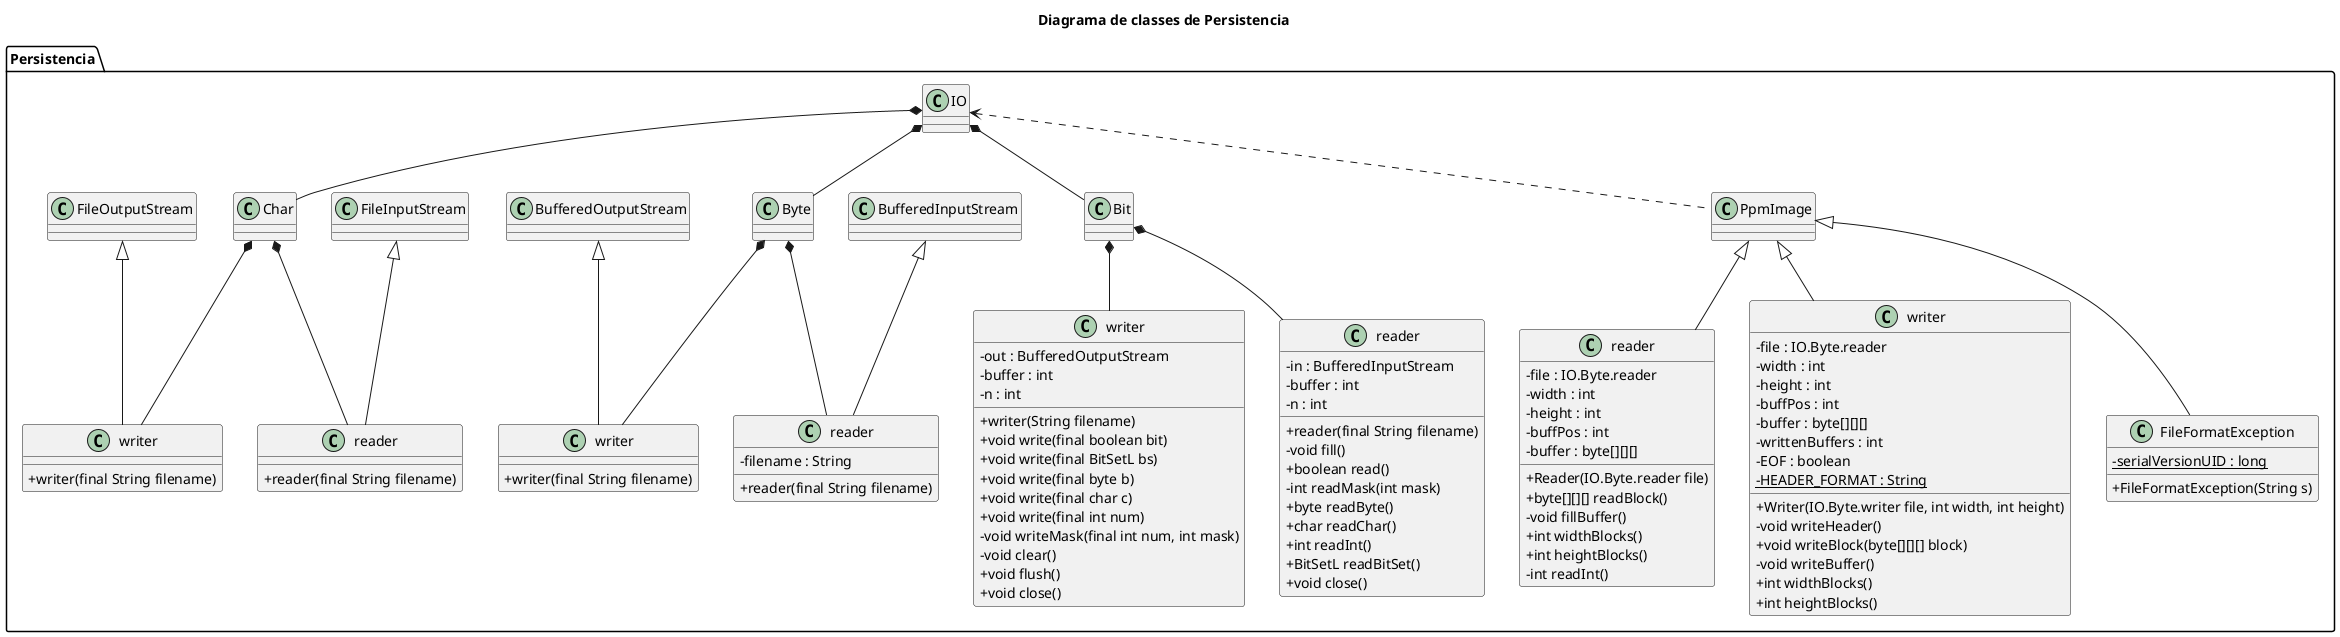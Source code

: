 @startuml

skinparam classAttributeIconSize 0

title Diagrama de classes de Persistencia

package Persistencia {
    class IO {
    }
    class Char
    class readerChar as "reader" {
        +reader(final String filename)
    }
    class writerChar as "writer" {
        +writer(final String filename)
    }
    class Byte
    class readerByte as "reader" {
        -filename : String
        +reader(final String filename)
    }
    class writerByte as "writer" {
        +writer(final String filename)
    }
    class Bit
    class readerBit as "reader" {
        -in : BufferedInputStream
        -buffer : int
        -n : int
        +reader(final String filename)
        -void fill()
        +boolean read()
        -int readMask(int mask)
        +byte readByte()
        +char readChar()
        +int readInt()
        +BitSetL readBitSet()
        +void close()
    }
    class writerBit as "writer" {
        -out : BufferedOutputStream
        -buffer : int
        -n : int
        +writer(String filename)
        +void write(final boolean bit)
        +void write(final BitSetL bs)
        +void write(final byte b)
        +void write(final char c)
        +void write(final int num)
        -void writeMask(final int num, int mask)
        -void clear()
        +void flush()
        +void close()
    }
    class BufferedInputStream
    class BufferedOutputStream
    class FileInputStream
    class FileOutputStream

    class PpmImage
    class readerPpm as "reader" {
        -file : IO.Byte.reader
        -width : int
        -height : int
        -buffPos : int
        -buffer : byte[][][]
        +Reader(IO.Byte.reader file)
        +byte[][][] readBlock()
        -void fillBuffer()
        +int widthBlocks()
        +int heightBlocks()
        -int readInt()
    }
    class writerPpm as "writer" {
        -file : IO.Byte.reader
        -width : int
        -height : int
        -buffPos : int
        -buffer : byte[][][]
        -writtenBuffers : int
        -EOF : boolean
        {static}-HEADER_FORMAT : String
        +Writer(IO.Byte.writer file, int width, int height)
        -void writeHeader()
        +void writeBlock(byte[][][] block)
        -void writeBuffer()
        +int widthBlocks()
        +int heightBlocks()
    }
    class FileFormatException {
        {static}-serialVersionUID : long
        +FileFormatException(String s)
    }

    FileOutputStream <|-- writerChar
    FileInputStream <|-- readerChar
    BufferedOutputStream <|-- writerByte
    BufferedInputStream <|-- readerByte

    PpmImage <|-- readerPpm
    PpmImage <|-- writerPpm
    PpmImage <|-- FileFormatException

    IO <.. PpmImage

    IO *-- Char
    IO *-- Byte
    IO *-- Bit
    Char *-- writerChar
    Char *-- readerChar
    Byte *-- writerByte
    Byte *-- readerByte
    Bit *-- readerBit
    Bit *-- writerBit
}


@enduml
